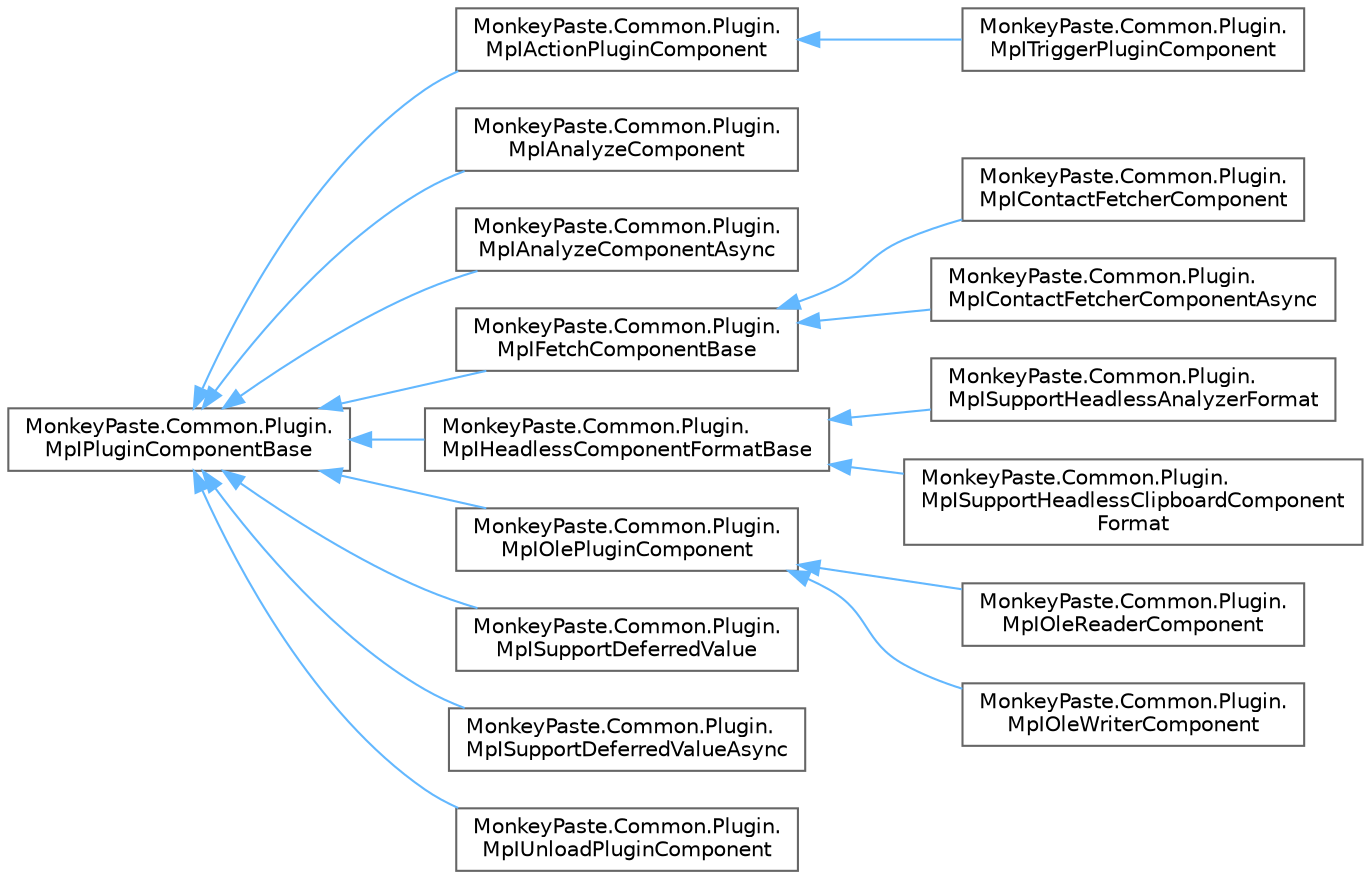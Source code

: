 digraph "Graphical Class Hierarchy"
{
 // LATEX_PDF_SIZE
  bgcolor="transparent";
  edge [fontname=Helvetica,fontsize=10,labelfontname=Helvetica,labelfontsize=10];
  node [fontname=Helvetica,fontsize=10,shape=box,height=0.2,width=0.4];
  rankdir="LR";
  Node0 [id="Node000000",label="MonkeyPaste.Common.Plugin.\lMpIPluginComponentBase",height=0.2,width=0.4,color="grey40", fillcolor="white", style="filled",URL="$interface_monkey_paste_1_1_common_1_1_plugin_1_1_mp_i_plugin_component_base.html",tooltip="Empty base interface to all Plugin Components."];
  Node0 -> Node1 [id="edge24_Node000000_Node000001",dir="back",color="steelblue1",style="solid",tooltip=" "];
  Node1 [id="Node000001",label="MonkeyPaste.Common.Plugin.\lMpIActionPluginComponent",height=0.2,width=0.4,color="grey40", fillcolor="white", style="filled",URL="$interface_monkey_paste_1_1_common_1_1_plugin_1_1_mp_i_action_plugin_component.html",tooltip=" "];
  Node1 -> Node2 [id="edge25_Node000001_Node000002",dir="back",color="steelblue1",style="solid",tooltip=" "];
  Node2 [id="Node000002",label="MonkeyPaste.Common.Plugin.\lMpITriggerPluginComponent",height=0.2,width=0.4,color="grey40", fillcolor="white", style="filled",URL="$interface_monkey_paste_1_1_common_1_1_plugin_1_1_mp_i_trigger_plugin_component.html",tooltip=" "];
  Node0 -> Node3 [id="edge26_Node000000_Node000003",dir="back",color="steelblue1",style="solid",tooltip=" "];
  Node3 [id="Node000003",label="MonkeyPaste.Common.Plugin.\lMpIAnalyzeComponent",height=0.2,width=0.4,color="grey40", fillcolor="white", style="filled",URL="$interface_monkey_paste_1_1_common_1_1_plugin_1_1_mp_i_analyze_component.html",tooltip=" "];
  Node0 -> Node4 [id="edge27_Node000000_Node000004",dir="back",color="steelblue1",style="solid",tooltip=" "];
  Node4 [id="Node000004",label="MonkeyPaste.Common.Plugin.\lMpIAnalyzeComponentAsync",height=0.2,width=0.4,color="grey40", fillcolor="white", style="filled",URL="$interface_monkey_paste_1_1_common_1_1_plugin_1_1_mp_i_analyze_component_async.html",tooltip=" "];
  Node0 -> Node5 [id="edge28_Node000000_Node000005",dir="back",color="steelblue1",style="solid",tooltip=" "];
  Node5 [id="Node000005",label="MonkeyPaste.Common.Plugin.\lMpIFetchComponentBase",height=0.2,width=0.4,color="grey40", fillcolor="white", style="filled",URL="$interface_monkey_paste_1_1_common_1_1_plugin_1_1_mp_i_fetch_component_base.html",tooltip=" "];
  Node5 -> Node6 [id="edge29_Node000005_Node000006",dir="back",color="steelblue1",style="solid",tooltip=" "];
  Node6 [id="Node000006",label="MonkeyPaste.Common.Plugin.\lMpIContactFetcherComponent",height=0.2,width=0.4,color="grey40", fillcolor="white", style="filled",URL="$interface_monkey_paste_1_1_common_1_1_plugin_1_1_mp_i_contact_fetcher_component.html",tooltip=" "];
  Node5 -> Node7 [id="edge30_Node000005_Node000007",dir="back",color="steelblue1",style="solid",tooltip=" "];
  Node7 [id="Node000007",label="MonkeyPaste.Common.Plugin.\lMpIContactFetcherComponentAsync",height=0.2,width=0.4,color="grey40", fillcolor="white", style="filled",URL="$interface_monkey_paste_1_1_common_1_1_plugin_1_1_mp_i_contact_fetcher_component_async.html",tooltip=" "];
  Node0 -> Node8 [id="edge31_Node000000_Node000008",dir="back",color="steelblue1",style="solid",tooltip=" "];
  Node8 [id="Node000008",label="MonkeyPaste.Common.Plugin.\lMpIHeadlessComponentFormatBase",height=0.2,width=0.4,color="grey40", fillcolor="white", style="filled",URL="$interface_monkey_paste_1_1_common_1_1_plugin_1_1_mp_i_headless_component_format_base.html",tooltip=" "];
  Node8 -> Node9 [id="edge32_Node000008_Node000009",dir="back",color="steelblue1",style="solid",tooltip=" "];
  Node9 [id="Node000009",label="MonkeyPaste.Common.Plugin.\lMpISupportHeadlessAnalyzerFormat",height=0.2,width=0.4,color="grey40", fillcolor="white", style="filled",URL="$interface_monkey_paste_1_1_common_1_1_plugin_1_1_mp_i_support_headless_analyzer_format.html",tooltip="Allows an analyzer's configuration to be determined at runtime."];
  Node8 -> Node10 [id="edge33_Node000008_Node000010",dir="back",color="steelblue1",style="solid",tooltip=" "];
  Node10 [id="Node000010",label="MonkeyPaste.Common.Plugin.\lMpISupportHeadlessClipboardComponent\lFormat",height=0.2,width=0.4,color="grey40", fillcolor="white", style="filled",URL="$interface_monkey_paste_1_1_common_1_1_plugin_1_1_mp_i_support_headless_clipboard_component_format.html",tooltip="Allows an clipboard handler's configuration to be determined at runtime."];
  Node0 -> Node11 [id="edge34_Node000000_Node000011",dir="back",color="steelblue1",style="solid",tooltip=" "];
  Node11 [id="Node000011",label="MonkeyPaste.Common.Plugin.\lMpIOlePluginComponent",height=0.2,width=0.4,color="grey40", fillcolor="white", style="filled",URL="$interface_monkey_paste_1_1_common_1_1_plugin_1_1_mp_i_ole_plugin_component.html",tooltip=" "];
  Node11 -> Node12 [id="edge35_Node000011_Node000012",dir="back",color="steelblue1",style="solid",tooltip=" "];
  Node12 [id="Node000012",label="MonkeyPaste.Common.Plugin.\lMpIOleReaderComponent",height=0.2,width=0.4,color="grey40", fillcolor="white", style="filled",URL="$interface_monkey_paste_1_1_common_1_1_plugin_1_1_mp_i_ole_reader_component.html",tooltip=" "];
  Node11 -> Node13 [id="edge36_Node000011_Node000013",dir="back",color="steelblue1",style="solid",tooltip=" "];
  Node13 [id="Node000013",label="MonkeyPaste.Common.Plugin.\lMpIOleWriterComponent",height=0.2,width=0.4,color="grey40", fillcolor="white", style="filled",URL="$interface_monkey_paste_1_1_common_1_1_plugin_1_1_mp_i_ole_writer_component.html",tooltip=" "];
  Node0 -> Node14 [id="edge37_Node000000_Node000014",dir="back",color="steelblue1",style="solid",tooltip=" "];
  Node14 [id="Node000014",label="MonkeyPaste.Common.Plugin.\lMpISupportDeferredValue",height=0.2,width=0.4,color="grey40", fillcolor="white", style="filled",URL="$interface_monkey_paste_1_1_common_1_1_plugin_1_1_mp_i_support_deferred_value.html",tooltip=" "];
  Node0 -> Node15 [id="edge38_Node000000_Node000015",dir="back",color="steelblue1",style="solid",tooltip=" "];
  Node15 [id="Node000015",label="MonkeyPaste.Common.Plugin.\lMpISupportDeferredValueAsync",height=0.2,width=0.4,color="grey40", fillcolor="white", style="filled",URL="$interface_monkey_paste_1_1_common_1_1_plugin_1_1_mp_i_support_deferred_value_async.html",tooltip=" "];
  Node0 -> Node16 [id="edge39_Node000000_Node000016",dir="back",color="steelblue1",style="solid",tooltip=" "];
  Node16 [id="Node000016",label="MonkeyPaste.Common.Plugin.\lMpIUnloadPluginComponent",height=0.2,width=0.4,color="grey40", fillcolor="white", style="filled",URL="$interface_monkey_paste_1_1_common_1_1_plugin_1_1_mp_i_unload_plugin_component.html",tooltip=" "];
}
